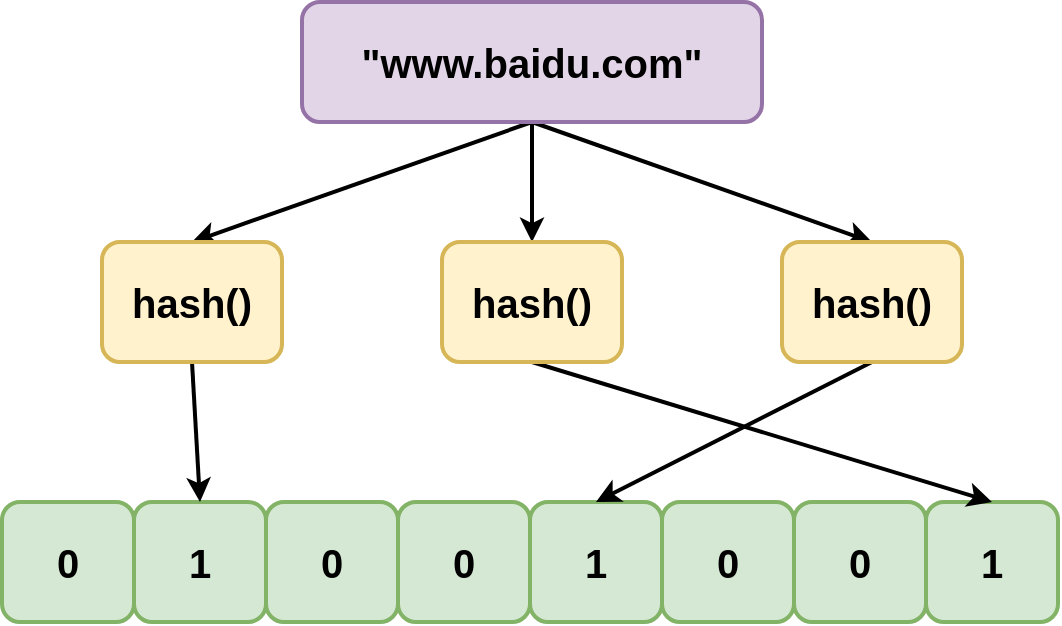 <mxfile version="13.0.3" type="device"><diagram id="wjjBhWQU66ma8DQKyueh" name="第 1 页"><mxGraphModel dx="1422" dy="822" grid="0" gridSize="10" guides="1" tooltips="1" connect="1" arrows="1" fold="1" page="0" pageScale="1" pageWidth="827" pageHeight="1169" math="0" shadow="0"><root><mxCell id="0"/><mxCell id="1" parent="0"/><mxCell id="QZZKr2zV141zjq9_ejHi-1" value="0" style="rounded=1;whiteSpace=wrap;html=1;strokeWidth=2;fillColor=#d5e8d4;strokeColor=#82b366;fontSize=20;fontStyle=1" vertex="1" parent="1"><mxGeometry x="120" y="380" width="66" height="60" as="geometry"/></mxCell><mxCell id="QZZKr2zV141zjq9_ejHi-2" value="1" style="rounded=1;whiteSpace=wrap;html=1;strokeWidth=2;fillColor=#d5e8d4;strokeColor=#82b366;fontSize=20;fontStyle=1" vertex="1" parent="1"><mxGeometry x="186" y="380" width="66" height="60" as="geometry"/></mxCell><mxCell id="QZZKr2zV141zjq9_ejHi-3" value="0" style="rounded=1;whiteSpace=wrap;html=1;strokeWidth=2;fillColor=#d5e8d4;strokeColor=#82b366;fontSize=20;fontStyle=1" vertex="1" parent="1"><mxGeometry x="252" y="380" width="66" height="60" as="geometry"/></mxCell><mxCell id="QZZKr2zV141zjq9_ejHi-4" value="0" style="rounded=1;whiteSpace=wrap;html=1;strokeWidth=2;fillColor=#d5e8d4;strokeColor=#82b366;fontSize=20;fontStyle=1" vertex="1" parent="1"><mxGeometry x="318" y="380" width="66" height="60" as="geometry"/></mxCell><mxCell id="QZZKr2zV141zjq9_ejHi-5" value="1" style="rounded=1;whiteSpace=wrap;html=1;strokeWidth=2;fillColor=#d5e8d4;strokeColor=#82b366;fontSize=20;fontStyle=1" vertex="1" parent="1"><mxGeometry x="384" y="380" width="66" height="60" as="geometry"/></mxCell><mxCell id="QZZKr2zV141zjq9_ejHi-6" value="0" style="rounded=1;whiteSpace=wrap;html=1;strokeWidth=2;fillColor=#d5e8d4;strokeColor=#82b366;fontSize=20;fontStyle=1" vertex="1" parent="1"><mxGeometry x="450" y="380" width="66" height="60" as="geometry"/></mxCell><mxCell id="QZZKr2zV141zjq9_ejHi-7" value="0" style="rounded=1;whiteSpace=wrap;html=1;strokeWidth=2;fillColor=#d5e8d4;strokeColor=#82b366;fontSize=20;fontStyle=1" vertex="1" parent="1"><mxGeometry x="516" y="380" width="66" height="60" as="geometry"/></mxCell><mxCell id="QZZKr2zV141zjq9_ejHi-8" value="1" style="rounded=1;whiteSpace=wrap;html=1;strokeWidth=2;fillColor=#d5e8d4;strokeColor=#82b366;fontSize=20;fontStyle=1" vertex="1" parent="1"><mxGeometry x="582" y="380" width="66" height="60" as="geometry"/></mxCell><mxCell id="QZZKr2zV141zjq9_ejHi-14" style="edgeStyle=none;rounded=0;orthogonalLoop=1;jettySize=auto;html=1;exitX=0.5;exitY=1;exitDx=0;exitDy=0;entryX=0.5;entryY=0;entryDx=0;entryDy=0;fontSize=20;strokeWidth=2;" edge="1" parent="1" source="QZZKr2zV141zjq9_ejHi-9" target="QZZKr2zV141zjq9_ejHi-10"><mxGeometry relative="1" as="geometry"/></mxCell><mxCell id="QZZKr2zV141zjq9_ejHi-15" style="edgeStyle=none;rounded=0;orthogonalLoop=1;jettySize=auto;html=1;exitX=0.5;exitY=1;exitDx=0;exitDy=0;entryX=0.5;entryY=0;entryDx=0;entryDy=0;fontSize=20;strokeWidth=2;" edge="1" parent="1" source="QZZKr2zV141zjq9_ejHi-9" target="QZZKr2zV141zjq9_ejHi-11"><mxGeometry relative="1" as="geometry"/></mxCell><mxCell id="QZZKr2zV141zjq9_ejHi-16" style="edgeStyle=none;rounded=0;orthogonalLoop=1;jettySize=auto;html=1;exitX=0.5;exitY=1;exitDx=0;exitDy=0;entryX=0.5;entryY=0;entryDx=0;entryDy=0;strokeWidth=2;fontSize=20;" edge="1" parent="1" source="QZZKr2zV141zjq9_ejHi-9" target="QZZKr2zV141zjq9_ejHi-12"><mxGeometry relative="1" as="geometry"/></mxCell><mxCell id="QZZKr2zV141zjq9_ejHi-9" value="&quot;www.baidu.com&quot;" style="rounded=1;whiteSpace=wrap;html=1;strokeWidth=2;fillColor=#e1d5e7;strokeColor=#9673a6;fontSize=20;fontStyle=1" vertex="1" parent="1"><mxGeometry x="270" y="130" width="230" height="60" as="geometry"/></mxCell><mxCell id="QZZKr2zV141zjq9_ejHi-17" style="edgeStyle=none;rounded=0;orthogonalLoop=1;jettySize=auto;html=1;exitX=0.5;exitY=1;exitDx=0;exitDy=0;entryX=0.5;entryY=0;entryDx=0;entryDy=0;strokeWidth=2;fontSize=20;" edge="1" parent="1" source="QZZKr2zV141zjq9_ejHi-10" target="QZZKr2zV141zjq9_ejHi-2"><mxGeometry relative="1" as="geometry"/></mxCell><mxCell id="QZZKr2zV141zjq9_ejHi-10" value="hash()" style="rounded=1;whiteSpace=wrap;html=1;strokeWidth=2;fillColor=#fff2cc;strokeColor=#d6b656;fontSize=20;fontStyle=1" vertex="1" parent="1"><mxGeometry x="170" y="250" width="90" height="60" as="geometry"/></mxCell><mxCell id="QZZKr2zV141zjq9_ejHi-18" style="edgeStyle=none;rounded=0;orthogonalLoop=1;jettySize=auto;html=1;exitX=0.5;exitY=1;exitDx=0;exitDy=0;entryX=0.5;entryY=0;entryDx=0;entryDy=0;strokeWidth=2;fontSize=20;" edge="1" parent="1" source="QZZKr2zV141zjq9_ejHi-11" target="QZZKr2zV141zjq9_ejHi-8"><mxGeometry relative="1" as="geometry"/></mxCell><mxCell id="QZZKr2zV141zjq9_ejHi-11" value="hash()" style="rounded=1;whiteSpace=wrap;html=1;strokeWidth=2;fillColor=#fff2cc;strokeColor=#d6b656;fontSize=20;fontStyle=1" vertex="1" parent="1"><mxGeometry x="340" y="250" width="90" height="60" as="geometry"/></mxCell><mxCell id="QZZKr2zV141zjq9_ejHi-19" style="edgeStyle=none;rounded=0;orthogonalLoop=1;jettySize=auto;html=1;exitX=0.5;exitY=1;exitDx=0;exitDy=0;entryX=0.5;entryY=0;entryDx=0;entryDy=0;strokeWidth=2;fontSize=20;" edge="1" parent="1" source="QZZKr2zV141zjq9_ejHi-12" target="QZZKr2zV141zjq9_ejHi-5"><mxGeometry relative="1" as="geometry"/></mxCell><mxCell id="QZZKr2zV141zjq9_ejHi-12" value="hash()" style="rounded=1;whiteSpace=wrap;html=1;strokeWidth=2;fillColor=#fff2cc;strokeColor=#d6b656;fontSize=20;fontStyle=1" vertex="1" parent="1"><mxGeometry x="510" y="250" width="90" height="60" as="geometry"/></mxCell></root></mxGraphModel></diagram></mxfile>
